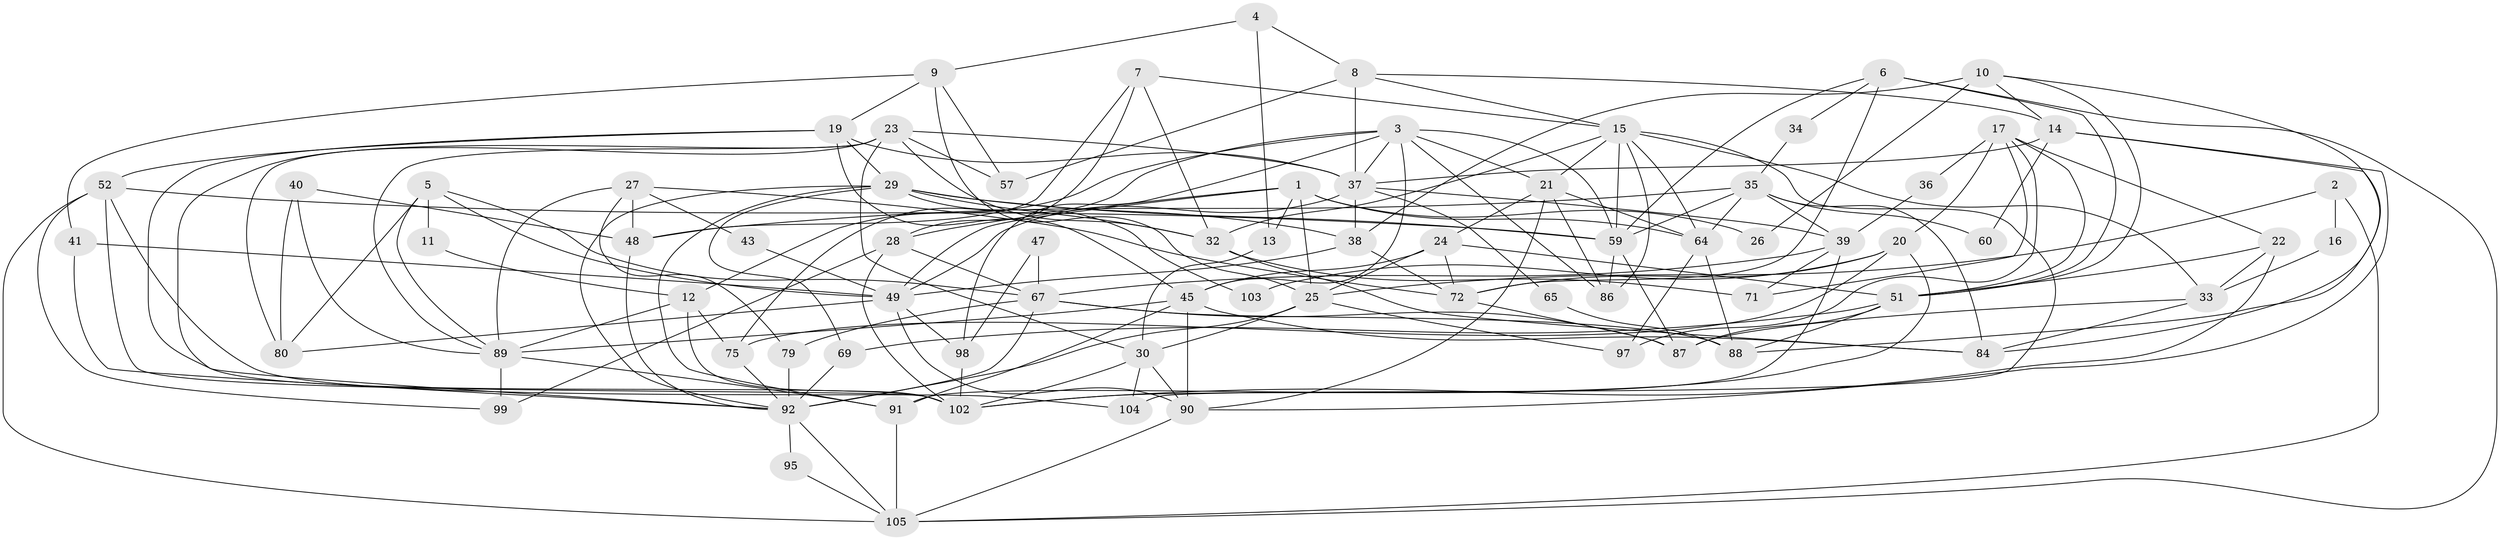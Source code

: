 // original degree distribution, {3: 0.2894736842105263, 4: 0.2543859649122807, 5: 0.14912280701754385, 6: 0.14035087719298245, 2: 0.13157894736842105, 8: 0.017543859649122806, 7: 0.017543859649122806}
// Generated by graph-tools (version 1.1) at 2025/11/02/27/25 16:11:24]
// undirected, 74 vertices, 184 edges
graph export_dot {
graph [start="1"]
  node [color=gray90,style=filled];
  1 [super="+44"];
  2;
  3 [super="+31"];
  4;
  5;
  6 [super="+18"];
  7 [super="+66"];
  8;
  9 [super="+56"];
  10;
  11;
  12 [super="+78"];
  13;
  14 [super="+70"];
  15 [super="+112"];
  16;
  17 [super="+61"];
  19 [super="+81"];
  20;
  21 [super="+74"];
  22;
  23 [super="+77"];
  24;
  25 [super="+42"];
  26;
  27 [super="+68"];
  28 [super="+107"];
  29 [super="+54"];
  30 [super="+82"];
  32 [super="+58"];
  33;
  34;
  35 [super="+50"];
  36;
  37 [super="+63"];
  38 [super="+53"];
  39 [super="+110"];
  40;
  41 [super="+83"];
  43;
  45 [super="+46"];
  47;
  48;
  49 [super="+55"];
  51;
  52 [super="+62"];
  57;
  59 [super="+73"];
  60;
  64 [super="+96"];
  65;
  67 [super="+113"];
  69;
  71;
  72 [super="+76"];
  75 [super="+114"];
  79;
  80;
  84 [super="+85"];
  86 [super="+101"];
  87 [super="+100"];
  88;
  89 [super="+93"];
  90 [super="+111"];
  91 [super="+106"];
  92 [super="+94"];
  95;
  97;
  98;
  99;
  102 [super="+108"];
  103;
  104;
  105 [super="+109"];
  1 -- 25;
  1 -- 28;
  1 -- 64;
  1 -- 49;
  1 -- 26;
  1 -- 13;
  2 -- 16;
  2 -- 105;
  2 -- 25;
  3 -- 86;
  3 -- 12;
  3 -- 98;
  3 -- 21;
  3 -- 59;
  3 -- 45;
  3 -- 75;
  3 -- 37;
  4 -- 8;
  4 -- 13;
  4 -- 9;
  5 -- 80;
  5 -- 11;
  5 -- 67;
  5 -- 89;
  5 -- 49;
  6 -- 59;
  6 -- 34;
  6 -- 72;
  6 -- 105;
  6 -- 51;
  7 -- 15;
  7 -- 48;
  7 -- 32;
  7 -- 28;
  8 -- 14;
  8 -- 15;
  8 -- 57;
  8 -- 37;
  9 -- 57;
  9 -- 19;
  9 -- 25;
  9 -- 41;
  10 -- 38 [weight=2];
  10 -- 51;
  10 -- 26;
  10 -- 88;
  10 -- 14;
  11 -- 12;
  12 -- 75;
  12 -- 89;
  12 -- 102;
  13 -- 30;
  14 -- 60;
  14 -- 90;
  14 -- 37;
  14 -- 84;
  15 -- 33;
  15 -- 86;
  15 -- 32;
  15 -- 64;
  15 -- 104;
  15 -- 59;
  15 -- 21;
  16 -- 33;
  17 -- 51;
  17 -- 22;
  17 -- 71;
  17 -- 20;
  17 -- 36;
  17 -- 97;
  19 -- 29;
  19 -- 102;
  19 -- 52;
  19 -- 45;
  19 -- 37;
  20 -- 102;
  20 -- 103;
  20 -- 72;
  20 -- 75;
  21 -- 24;
  21 -- 64;
  21 -- 90;
  21 -- 86;
  22 -- 51;
  22 -- 33;
  22 -- 102;
  23 -- 80;
  23 -- 32;
  23 -- 89;
  23 -- 37;
  23 -- 57;
  23 -- 92;
  23 -- 30;
  24 -- 45;
  24 -- 51;
  24 -- 72;
  24 -- 25;
  25 -- 92;
  25 -- 97;
  25 -- 30;
  27 -- 48;
  27 -- 79;
  27 -- 89;
  27 -- 72;
  27 -- 43;
  28 -- 99;
  28 -- 67;
  28 -- 102;
  29 -- 69;
  29 -- 92;
  29 -- 59;
  29 -- 103;
  29 -- 38;
  29 -- 32;
  29 -- 91;
  30 -- 102;
  30 -- 90;
  30 -- 104;
  32 -- 84;
  32 -- 71;
  33 -- 87;
  33 -- 84;
  34 -- 35;
  35 -- 60 [weight=2];
  35 -- 84;
  35 -- 48;
  35 -- 64;
  35 -- 59;
  35 -- 39;
  36 -- 39;
  37 -- 49;
  37 -- 65;
  37 -- 38;
  37 -- 39;
  38 -- 72;
  38 -- 49;
  39 -- 71;
  39 -- 67;
  39 -- 91;
  40 -- 80;
  40 -- 89;
  40 -- 48;
  41 -- 49;
  41 -- 92;
  43 -- 49;
  45 -- 90;
  45 -- 89;
  45 -- 84;
  45 -- 91;
  47 -- 98;
  47 -- 67;
  48 -- 92;
  49 -- 98;
  49 -- 80;
  49 -- 90;
  51 -- 69;
  51 -- 88;
  51 -- 87;
  52 -- 104;
  52 -- 102;
  52 -- 99;
  52 -- 105;
  52 -- 59;
  59 -- 86;
  59 -- 87;
  64 -- 88;
  64 -- 97;
  65 -- 88;
  67 -- 88;
  67 -- 87;
  67 -- 79;
  67 -- 92;
  69 -- 92;
  72 -- 87;
  75 -- 92;
  79 -- 92;
  89 -- 99;
  89 -- 91;
  90 -- 105;
  91 -- 105;
  92 -- 105;
  92 -- 95;
  95 -- 105;
  98 -- 102;
}
